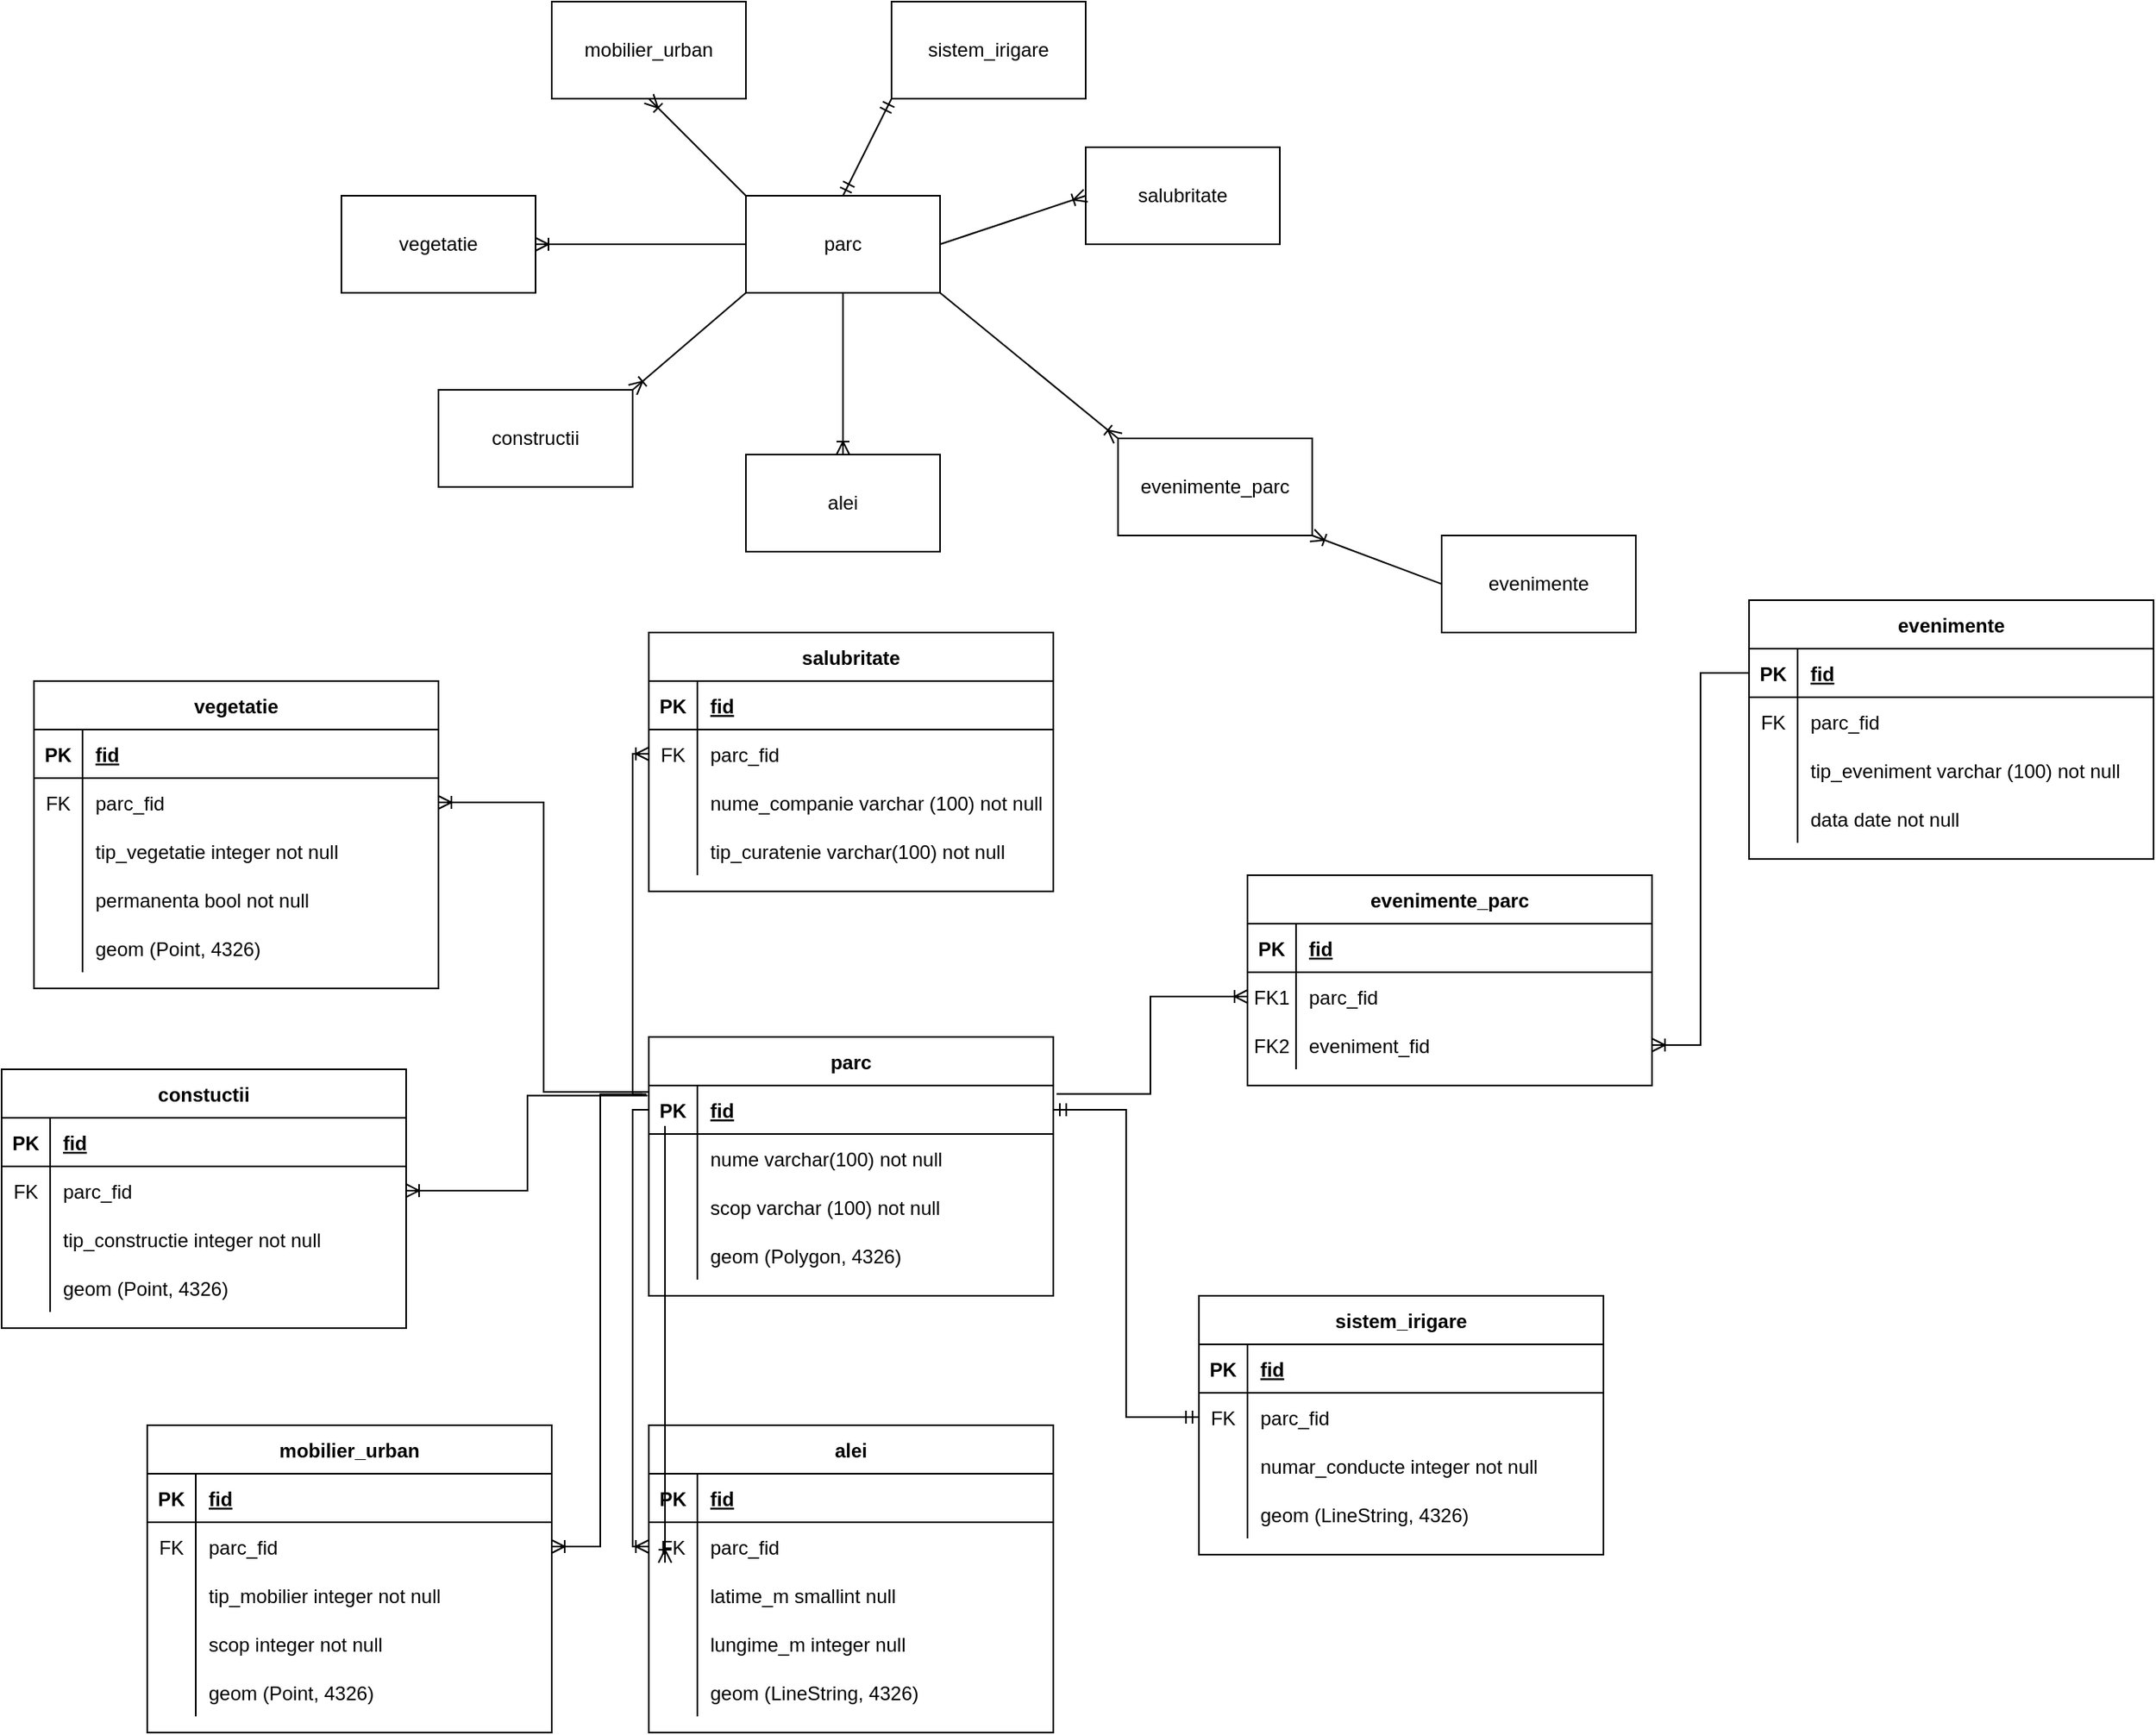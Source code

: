 <mxfile version="24.4.8" type="device">
  <diagram id="R2lEEEUBdFMjLlhIrx00" name="Page-1">
    <mxGraphModel dx="2693" dy="773" grid="1" gridSize="10" guides="1" tooltips="1" connect="1" arrows="1" fold="1" page="1" pageScale="1" pageWidth="850" pageHeight="1100" math="0" shadow="0" extFonts="Permanent Marker^https://fonts.googleapis.com/css?family=Permanent+Marker">
      <root>
        <mxCell id="0" />
        <mxCell id="1" parent="0" />
        <mxCell id="C-vyLk0tnHw3VtMMgP7b-2" value="parc" style="shape=table;startSize=30;container=1;collapsible=1;childLayout=tableLayout;fixedRows=1;rowLines=0;fontStyle=1;align=center;resizeLast=1;" parent="1" vertex="1">
          <mxGeometry x="180" y="820" width="250" height="160" as="geometry" />
        </mxCell>
        <mxCell id="C-vyLk0tnHw3VtMMgP7b-3" value="" style="shape=partialRectangle;collapsible=0;dropTarget=0;pointerEvents=0;fillColor=none;points=[[0,0.5],[1,0.5]];portConstraint=eastwest;top=0;left=0;right=0;bottom=1;" parent="C-vyLk0tnHw3VtMMgP7b-2" vertex="1">
          <mxGeometry y="30" width="250" height="30" as="geometry" />
        </mxCell>
        <mxCell id="C-vyLk0tnHw3VtMMgP7b-4" value="PK" style="shape=partialRectangle;overflow=hidden;connectable=0;fillColor=none;top=0;left=0;bottom=0;right=0;fontStyle=1;" parent="C-vyLk0tnHw3VtMMgP7b-3" vertex="1">
          <mxGeometry width="30" height="30" as="geometry">
            <mxRectangle width="30" height="30" as="alternateBounds" />
          </mxGeometry>
        </mxCell>
        <mxCell id="C-vyLk0tnHw3VtMMgP7b-5" value="fid" style="shape=partialRectangle;overflow=hidden;connectable=0;fillColor=none;top=0;left=0;bottom=0;right=0;align=left;spacingLeft=6;fontStyle=5;" parent="C-vyLk0tnHw3VtMMgP7b-3" vertex="1">
          <mxGeometry x="30" width="220" height="30" as="geometry">
            <mxRectangle width="220" height="30" as="alternateBounds" />
          </mxGeometry>
        </mxCell>
        <mxCell id="C-vyLk0tnHw3VtMMgP7b-6" value="" style="shape=partialRectangle;collapsible=0;dropTarget=0;pointerEvents=0;fillColor=none;points=[[0,0.5],[1,0.5]];portConstraint=eastwest;top=0;left=0;right=0;bottom=0;" parent="C-vyLk0tnHw3VtMMgP7b-2" vertex="1">
          <mxGeometry y="60" width="250" height="30" as="geometry" />
        </mxCell>
        <mxCell id="C-vyLk0tnHw3VtMMgP7b-7" value="" style="shape=partialRectangle;overflow=hidden;connectable=0;fillColor=none;top=0;left=0;bottom=0;right=0;" parent="C-vyLk0tnHw3VtMMgP7b-6" vertex="1">
          <mxGeometry width="30" height="30" as="geometry">
            <mxRectangle width="30" height="30" as="alternateBounds" />
          </mxGeometry>
        </mxCell>
        <mxCell id="C-vyLk0tnHw3VtMMgP7b-8" value="nume varchar(100) not null" style="shape=partialRectangle;overflow=hidden;connectable=0;fillColor=none;top=0;left=0;bottom=0;right=0;align=left;spacingLeft=6;" parent="C-vyLk0tnHw3VtMMgP7b-6" vertex="1">
          <mxGeometry x="30" width="220" height="30" as="geometry">
            <mxRectangle width="220" height="30" as="alternateBounds" />
          </mxGeometry>
        </mxCell>
        <mxCell id="zW8Y1Z6DUsN8WTvr_JJb-1" value="" style="shape=partialRectangle;collapsible=0;dropTarget=0;pointerEvents=0;fillColor=none;points=[[0,0.5],[1,0.5]];portConstraint=eastwest;top=0;left=0;right=0;bottom=0;" vertex="1" parent="C-vyLk0tnHw3VtMMgP7b-2">
          <mxGeometry y="90" width="250" height="30" as="geometry" />
        </mxCell>
        <mxCell id="zW8Y1Z6DUsN8WTvr_JJb-2" value="" style="shape=partialRectangle;overflow=hidden;connectable=0;fillColor=none;top=0;left=0;bottom=0;right=0;" vertex="1" parent="zW8Y1Z6DUsN8WTvr_JJb-1">
          <mxGeometry width="30" height="30" as="geometry">
            <mxRectangle width="30" height="30" as="alternateBounds" />
          </mxGeometry>
        </mxCell>
        <mxCell id="zW8Y1Z6DUsN8WTvr_JJb-3" value="scop varchar (100) not null" style="shape=partialRectangle;overflow=hidden;connectable=0;fillColor=none;top=0;left=0;bottom=0;right=0;align=left;spacingLeft=6;" vertex="1" parent="zW8Y1Z6DUsN8WTvr_JJb-1">
          <mxGeometry x="30" width="220" height="30" as="geometry">
            <mxRectangle width="220" height="30" as="alternateBounds" />
          </mxGeometry>
        </mxCell>
        <mxCell id="C-vyLk0tnHw3VtMMgP7b-9" value="" style="shape=partialRectangle;collapsible=0;dropTarget=0;pointerEvents=0;fillColor=none;points=[[0,0.5],[1,0.5]];portConstraint=eastwest;top=0;left=0;right=0;bottom=0;" parent="C-vyLk0tnHw3VtMMgP7b-2" vertex="1">
          <mxGeometry y="120" width="250" height="30" as="geometry" />
        </mxCell>
        <mxCell id="C-vyLk0tnHw3VtMMgP7b-10" value="" style="shape=partialRectangle;overflow=hidden;connectable=0;fillColor=none;top=0;left=0;bottom=0;right=0;" parent="C-vyLk0tnHw3VtMMgP7b-9" vertex="1">
          <mxGeometry width="30" height="30" as="geometry">
            <mxRectangle width="30" height="30" as="alternateBounds" />
          </mxGeometry>
        </mxCell>
        <mxCell id="C-vyLk0tnHw3VtMMgP7b-11" value="geom (Polygon, 4326)" style="shape=partialRectangle;overflow=hidden;connectable=0;fillColor=none;top=0;left=0;bottom=0;right=0;align=left;spacingLeft=6;" parent="C-vyLk0tnHw3VtMMgP7b-9" vertex="1">
          <mxGeometry x="30" width="220" height="30" as="geometry">
            <mxRectangle width="220" height="30" as="alternateBounds" />
          </mxGeometry>
        </mxCell>
        <mxCell id="VyDUh5xAJcipwUY_rVjv-2" value="parc" style="rounded=0;whiteSpace=wrap;html=1;" parent="1" vertex="1">
          <mxGeometry x="240" y="300" width="120" height="60" as="geometry" />
        </mxCell>
        <mxCell id="VyDUh5xAJcipwUY_rVjv-3" value="constructii" style="rounded=0;whiteSpace=wrap;html=1;" parent="1" vertex="1">
          <mxGeometry x="50" y="420" width="120" height="60" as="geometry" />
        </mxCell>
        <mxCell id="VyDUh5xAJcipwUY_rVjv-4" value="vegetatie" style="rounded=0;whiteSpace=wrap;html=1;" parent="1" vertex="1">
          <mxGeometry x="-10" y="300" width="120" height="60" as="geometry" />
        </mxCell>
        <mxCell id="VyDUh5xAJcipwUY_rVjv-5" value="alei" style="rounded=0;whiteSpace=wrap;html=1;" parent="1" vertex="1">
          <mxGeometry x="240" y="460" width="120" height="60" as="geometry" />
        </mxCell>
        <mxCell id="VyDUh5xAJcipwUY_rVjv-6" value="mobilier_urban" style="rounded=0;whiteSpace=wrap;html=1;" parent="1" vertex="1">
          <mxGeometry x="120" y="180" width="120" height="60" as="geometry" />
        </mxCell>
        <mxCell id="VyDUh5xAJcipwUY_rVjv-7" value="sistem_irigare" style="rounded=0;whiteSpace=wrap;html=1;" parent="1" vertex="1">
          <mxGeometry x="330" y="180" width="120" height="60" as="geometry" />
        </mxCell>
        <mxCell id="VyDUh5xAJcipwUY_rVjv-8" value="evenimente" style="rounded=0;whiteSpace=wrap;html=1;" parent="1" vertex="1">
          <mxGeometry x="670" y="510" width="120" height="60" as="geometry" />
        </mxCell>
        <mxCell id="VyDUh5xAJcipwUY_rVjv-9" value="salubritate" style="rounded=0;whiteSpace=wrap;html=1;" parent="1" vertex="1">
          <mxGeometry x="450" y="270" width="120" height="60" as="geometry" />
        </mxCell>
        <mxCell id="VyDUh5xAJcipwUY_rVjv-12" value="" style="fontSize=12;html=1;endArrow=ERoneToMany;rounded=0;exitX=1;exitY=0.5;exitDx=0;exitDy=0;entryX=0;entryY=0.5;entryDx=0;entryDy=0;" parent="1" source="VyDUh5xAJcipwUY_rVjv-2" target="VyDUh5xAJcipwUY_rVjv-9" edge="1">
          <mxGeometry width="100" height="100" relative="1" as="geometry">
            <mxPoint x="370" y="430" as="sourcePoint" />
            <mxPoint x="320" y="220" as="targetPoint" />
          </mxGeometry>
        </mxCell>
        <mxCell id="VyDUh5xAJcipwUY_rVjv-13" value="" style="fontSize=12;html=1;endArrow=ERoneToMany;rounded=0;exitX=0;exitY=0.5;exitDx=0;exitDy=0;entryX=1;entryY=1;entryDx=0;entryDy=0;" parent="1" source="VyDUh5xAJcipwUY_rVjv-8" target="zW8Y1Z6DUsN8WTvr_JJb-136" edge="1">
          <mxGeometry width="100" height="100" relative="1" as="geometry">
            <mxPoint x="600" y="560" as="sourcePoint" />
            <mxPoint x="600" y="500" as="targetPoint" />
          </mxGeometry>
        </mxCell>
        <mxCell id="VyDUh5xAJcipwUY_rVjv-14" value="" style="fontSize=12;html=1;endArrow=ERoneToMany;rounded=0;exitX=0;exitY=0;exitDx=0;exitDy=0;entryX=0.5;entryY=1;entryDx=0;entryDy=0;" parent="1" source="VyDUh5xAJcipwUY_rVjv-2" target="VyDUh5xAJcipwUY_rVjv-6" edge="1">
          <mxGeometry width="100" height="100" relative="1" as="geometry">
            <mxPoint x="370" y="340" as="sourcePoint" />
            <mxPoint x="450" y="440" as="targetPoint" />
          </mxGeometry>
        </mxCell>
        <mxCell id="VyDUh5xAJcipwUY_rVjv-15" value="" style="fontSize=12;html=1;endArrow=ERoneToMany;rounded=0;exitX=0;exitY=0.5;exitDx=0;exitDy=0;entryX=1;entryY=0.5;entryDx=0;entryDy=0;" parent="1" source="VyDUh5xAJcipwUY_rVjv-2" target="VyDUh5xAJcipwUY_rVjv-4" edge="1">
          <mxGeometry width="100" height="100" relative="1" as="geometry">
            <mxPoint x="310" y="310" as="sourcePoint" />
            <mxPoint x="180" y="240" as="targetPoint" />
          </mxGeometry>
        </mxCell>
        <mxCell id="VyDUh5xAJcipwUY_rVjv-16" value="" style="fontSize=12;html=1;endArrow=ERoneToMany;rounded=0;exitX=0;exitY=1;exitDx=0;exitDy=0;entryX=1;entryY=0;entryDx=0;entryDy=0;" parent="1" source="VyDUh5xAJcipwUY_rVjv-2" target="VyDUh5xAJcipwUY_rVjv-3" edge="1">
          <mxGeometry width="100" height="100" relative="1" as="geometry">
            <mxPoint x="320" y="320" as="sourcePoint" />
            <mxPoint x="190" y="250" as="targetPoint" />
          </mxGeometry>
        </mxCell>
        <mxCell id="VyDUh5xAJcipwUY_rVjv-19" value="" style="fontSize=12;html=1;endArrow=ERmandOne;startArrow=ERmandOne;rounded=0;exitX=0.5;exitY=0;exitDx=0;exitDy=0;entryX=0;entryY=1;entryDx=0;entryDy=0;" parent="1" source="VyDUh5xAJcipwUY_rVjv-2" target="VyDUh5xAJcipwUY_rVjv-7" edge="1">
          <mxGeometry width="100" height="100" relative="1" as="geometry">
            <mxPoint x="310" y="470" as="sourcePoint" />
            <mxPoint x="310" y="370" as="targetPoint" />
          </mxGeometry>
        </mxCell>
        <mxCell id="zW8Y1Z6DUsN8WTvr_JJb-4" value="alei" style="shape=table;startSize=30;container=1;collapsible=1;childLayout=tableLayout;fixedRows=1;rowLines=0;fontStyle=1;align=center;resizeLast=1;" vertex="1" parent="1">
          <mxGeometry x="180" y="1060" width="250" height="190" as="geometry" />
        </mxCell>
        <mxCell id="zW8Y1Z6DUsN8WTvr_JJb-5" value="" style="shape=partialRectangle;collapsible=0;dropTarget=0;pointerEvents=0;fillColor=none;points=[[0,0.5],[1,0.5]];portConstraint=eastwest;top=0;left=0;right=0;bottom=1;" vertex="1" parent="zW8Y1Z6DUsN8WTvr_JJb-4">
          <mxGeometry y="30" width="250" height="30" as="geometry" />
        </mxCell>
        <mxCell id="zW8Y1Z6DUsN8WTvr_JJb-6" value="PK" style="shape=partialRectangle;overflow=hidden;connectable=0;fillColor=none;top=0;left=0;bottom=0;right=0;fontStyle=1;" vertex="1" parent="zW8Y1Z6DUsN8WTvr_JJb-5">
          <mxGeometry width="30" height="30" as="geometry">
            <mxRectangle width="30" height="30" as="alternateBounds" />
          </mxGeometry>
        </mxCell>
        <mxCell id="zW8Y1Z6DUsN8WTvr_JJb-7" value="fid" style="shape=partialRectangle;overflow=hidden;connectable=0;fillColor=none;top=0;left=0;bottom=0;right=0;align=left;spacingLeft=6;fontStyle=5;" vertex="1" parent="zW8Y1Z6DUsN8WTvr_JJb-5">
          <mxGeometry x="30" width="220" height="30" as="geometry">
            <mxRectangle width="220" height="30" as="alternateBounds" />
          </mxGeometry>
        </mxCell>
        <mxCell id="zW8Y1Z6DUsN8WTvr_JJb-8" value="" style="shape=partialRectangle;collapsible=0;dropTarget=0;pointerEvents=0;fillColor=none;points=[[0,0.5],[1,0.5]];portConstraint=eastwest;top=0;left=0;right=0;bottom=0;" vertex="1" parent="zW8Y1Z6DUsN8WTvr_JJb-4">
          <mxGeometry y="60" width="250" height="30" as="geometry" />
        </mxCell>
        <mxCell id="zW8Y1Z6DUsN8WTvr_JJb-9" value="FK" style="shape=partialRectangle;overflow=hidden;connectable=0;fillColor=none;top=0;left=0;bottom=0;right=0;" vertex="1" parent="zW8Y1Z6DUsN8WTvr_JJb-8">
          <mxGeometry width="30" height="30" as="geometry">
            <mxRectangle width="30" height="30" as="alternateBounds" />
          </mxGeometry>
        </mxCell>
        <mxCell id="zW8Y1Z6DUsN8WTvr_JJb-10" value="parc_fid" style="shape=partialRectangle;overflow=hidden;connectable=0;fillColor=none;top=0;left=0;bottom=0;right=0;align=left;spacingLeft=6;" vertex="1" parent="zW8Y1Z6DUsN8WTvr_JJb-8">
          <mxGeometry x="30" width="220" height="30" as="geometry">
            <mxRectangle width="220" height="30" as="alternateBounds" />
          </mxGeometry>
        </mxCell>
        <mxCell id="zW8Y1Z6DUsN8WTvr_JJb-11" value="" style="shape=partialRectangle;collapsible=0;dropTarget=0;pointerEvents=0;fillColor=none;points=[[0,0.5],[1,0.5]];portConstraint=eastwest;top=0;left=0;right=0;bottom=0;" vertex="1" parent="zW8Y1Z6DUsN8WTvr_JJb-4">
          <mxGeometry y="90" width="250" height="30" as="geometry" />
        </mxCell>
        <mxCell id="zW8Y1Z6DUsN8WTvr_JJb-12" value="" style="shape=partialRectangle;overflow=hidden;connectable=0;fillColor=none;top=0;left=0;bottom=0;right=0;" vertex="1" parent="zW8Y1Z6DUsN8WTvr_JJb-11">
          <mxGeometry width="30" height="30" as="geometry">
            <mxRectangle width="30" height="30" as="alternateBounds" />
          </mxGeometry>
        </mxCell>
        <mxCell id="zW8Y1Z6DUsN8WTvr_JJb-13" value="latime_m smallint null" style="shape=partialRectangle;overflow=hidden;connectable=0;fillColor=none;top=0;left=0;bottom=0;right=0;align=left;spacingLeft=6;" vertex="1" parent="zW8Y1Z6DUsN8WTvr_JJb-11">
          <mxGeometry x="30" width="220" height="30" as="geometry">
            <mxRectangle width="220" height="30" as="alternateBounds" />
          </mxGeometry>
        </mxCell>
        <mxCell id="zW8Y1Z6DUsN8WTvr_JJb-17" value="" style="shape=partialRectangle;collapsible=0;dropTarget=0;pointerEvents=0;fillColor=none;points=[[0,0.5],[1,0.5]];portConstraint=eastwest;top=0;left=0;right=0;bottom=0;" vertex="1" parent="zW8Y1Z6DUsN8WTvr_JJb-4">
          <mxGeometry y="120" width="250" height="30" as="geometry" />
        </mxCell>
        <mxCell id="zW8Y1Z6DUsN8WTvr_JJb-18" value="" style="shape=partialRectangle;overflow=hidden;connectable=0;fillColor=none;top=0;left=0;bottom=0;right=0;" vertex="1" parent="zW8Y1Z6DUsN8WTvr_JJb-17">
          <mxGeometry width="30" height="30" as="geometry">
            <mxRectangle width="30" height="30" as="alternateBounds" />
          </mxGeometry>
        </mxCell>
        <mxCell id="zW8Y1Z6DUsN8WTvr_JJb-19" value="lungime_m integer null" style="shape=partialRectangle;overflow=hidden;connectable=0;fillColor=none;top=0;left=0;bottom=0;right=0;align=left;spacingLeft=6;" vertex="1" parent="zW8Y1Z6DUsN8WTvr_JJb-17">
          <mxGeometry x="30" width="220" height="30" as="geometry">
            <mxRectangle width="220" height="30" as="alternateBounds" />
          </mxGeometry>
        </mxCell>
        <mxCell id="zW8Y1Z6DUsN8WTvr_JJb-14" value="" style="shape=partialRectangle;collapsible=0;dropTarget=0;pointerEvents=0;fillColor=none;points=[[0,0.5],[1,0.5]];portConstraint=eastwest;top=0;left=0;right=0;bottom=0;" vertex="1" parent="zW8Y1Z6DUsN8WTvr_JJb-4">
          <mxGeometry y="150" width="250" height="30" as="geometry" />
        </mxCell>
        <mxCell id="zW8Y1Z6DUsN8WTvr_JJb-15" value="" style="shape=partialRectangle;overflow=hidden;connectable=0;fillColor=none;top=0;left=0;bottom=0;right=0;" vertex="1" parent="zW8Y1Z6DUsN8WTvr_JJb-14">
          <mxGeometry width="30" height="30" as="geometry">
            <mxRectangle width="30" height="30" as="alternateBounds" />
          </mxGeometry>
        </mxCell>
        <mxCell id="zW8Y1Z6DUsN8WTvr_JJb-16" value="geom (LineString, 4326)" style="shape=partialRectangle;overflow=hidden;connectable=0;fillColor=none;top=0;left=0;bottom=0;right=0;align=left;spacingLeft=6;" vertex="1" parent="zW8Y1Z6DUsN8WTvr_JJb-14">
          <mxGeometry x="30" width="220" height="30" as="geometry">
            <mxRectangle width="220" height="30" as="alternateBounds" />
          </mxGeometry>
        </mxCell>
        <mxCell id="zW8Y1Z6DUsN8WTvr_JJb-21" value="sistem_irigare" style="shape=table;startSize=30;container=1;collapsible=1;childLayout=tableLayout;fixedRows=1;rowLines=0;fontStyle=1;align=center;resizeLast=1;" vertex="1" parent="1">
          <mxGeometry x="520" y="980" width="250" height="160" as="geometry" />
        </mxCell>
        <mxCell id="zW8Y1Z6DUsN8WTvr_JJb-22" value="" style="shape=partialRectangle;collapsible=0;dropTarget=0;pointerEvents=0;fillColor=none;points=[[0,0.5],[1,0.5]];portConstraint=eastwest;top=0;left=0;right=0;bottom=1;" vertex="1" parent="zW8Y1Z6DUsN8WTvr_JJb-21">
          <mxGeometry y="30" width="250" height="30" as="geometry" />
        </mxCell>
        <mxCell id="zW8Y1Z6DUsN8WTvr_JJb-23" value="PK" style="shape=partialRectangle;overflow=hidden;connectable=0;fillColor=none;top=0;left=0;bottom=0;right=0;fontStyle=1;" vertex="1" parent="zW8Y1Z6DUsN8WTvr_JJb-22">
          <mxGeometry width="30" height="30" as="geometry">
            <mxRectangle width="30" height="30" as="alternateBounds" />
          </mxGeometry>
        </mxCell>
        <mxCell id="zW8Y1Z6DUsN8WTvr_JJb-24" value="fid" style="shape=partialRectangle;overflow=hidden;connectable=0;fillColor=none;top=0;left=0;bottom=0;right=0;align=left;spacingLeft=6;fontStyle=5;" vertex="1" parent="zW8Y1Z6DUsN8WTvr_JJb-22">
          <mxGeometry x="30" width="220" height="30" as="geometry">
            <mxRectangle width="220" height="30" as="alternateBounds" />
          </mxGeometry>
        </mxCell>
        <mxCell id="zW8Y1Z6DUsN8WTvr_JJb-25" value="" style="shape=partialRectangle;collapsible=0;dropTarget=0;pointerEvents=0;fillColor=none;points=[[0,0.5],[1,0.5]];portConstraint=eastwest;top=0;left=0;right=0;bottom=0;" vertex="1" parent="zW8Y1Z6DUsN8WTvr_JJb-21">
          <mxGeometry y="60" width="250" height="30" as="geometry" />
        </mxCell>
        <mxCell id="zW8Y1Z6DUsN8WTvr_JJb-26" value="FK" style="shape=partialRectangle;overflow=hidden;connectable=0;fillColor=none;top=0;left=0;bottom=0;right=0;" vertex="1" parent="zW8Y1Z6DUsN8WTvr_JJb-25">
          <mxGeometry width="30" height="30" as="geometry">
            <mxRectangle width="30" height="30" as="alternateBounds" />
          </mxGeometry>
        </mxCell>
        <mxCell id="zW8Y1Z6DUsN8WTvr_JJb-27" value="parc_fid" style="shape=partialRectangle;overflow=hidden;connectable=0;fillColor=none;top=0;left=0;bottom=0;right=0;align=left;spacingLeft=6;" vertex="1" parent="zW8Y1Z6DUsN8WTvr_JJb-25">
          <mxGeometry x="30" width="220" height="30" as="geometry">
            <mxRectangle width="220" height="30" as="alternateBounds" />
          </mxGeometry>
        </mxCell>
        <mxCell id="zW8Y1Z6DUsN8WTvr_JJb-31" value="" style="shape=partialRectangle;collapsible=0;dropTarget=0;pointerEvents=0;fillColor=none;points=[[0,0.5],[1,0.5]];portConstraint=eastwest;top=0;left=0;right=0;bottom=0;" vertex="1" parent="zW8Y1Z6DUsN8WTvr_JJb-21">
          <mxGeometry y="90" width="250" height="30" as="geometry" />
        </mxCell>
        <mxCell id="zW8Y1Z6DUsN8WTvr_JJb-32" value="" style="shape=partialRectangle;overflow=hidden;connectable=0;fillColor=none;top=0;left=0;bottom=0;right=0;" vertex="1" parent="zW8Y1Z6DUsN8WTvr_JJb-31">
          <mxGeometry width="30" height="30" as="geometry">
            <mxRectangle width="30" height="30" as="alternateBounds" />
          </mxGeometry>
        </mxCell>
        <mxCell id="zW8Y1Z6DUsN8WTvr_JJb-33" value="numar_conducte integer not null" style="shape=partialRectangle;overflow=hidden;connectable=0;fillColor=none;top=0;left=0;bottom=0;right=0;align=left;spacingLeft=6;" vertex="1" parent="zW8Y1Z6DUsN8WTvr_JJb-31">
          <mxGeometry x="30" width="220" height="30" as="geometry">
            <mxRectangle width="220" height="30" as="alternateBounds" />
          </mxGeometry>
        </mxCell>
        <mxCell id="zW8Y1Z6DUsN8WTvr_JJb-34" value="" style="shape=partialRectangle;collapsible=0;dropTarget=0;pointerEvents=0;fillColor=none;points=[[0,0.5],[1,0.5]];portConstraint=eastwest;top=0;left=0;right=0;bottom=0;" vertex="1" parent="zW8Y1Z6DUsN8WTvr_JJb-21">
          <mxGeometry y="120" width="250" height="30" as="geometry" />
        </mxCell>
        <mxCell id="zW8Y1Z6DUsN8WTvr_JJb-35" value="" style="shape=partialRectangle;overflow=hidden;connectable=0;fillColor=none;top=0;left=0;bottom=0;right=0;" vertex="1" parent="zW8Y1Z6DUsN8WTvr_JJb-34">
          <mxGeometry width="30" height="30" as="geometry">
            <mxRectangle width="30" height="30" as="alternateBounds" />
          </mxGeometry>
        </mxCell>
        <mxCell id="zW8Y1Z6DUsN8WTvr_JJb-36" value="geom (LineString, 4326)" style="shape=partialRectangle;overflow=hidden;connectable=0;fillColor=none;top=0;left=0;bottom=0;right=0;align=left;spacingLeft=6;" vertex="1" parent="zW8Y1Z6DUsN8WTvr_JJb-34">
          <mxGeometry x="30" width="220" height="30" as="geometry">
            <mxRectangle width="220" height="30" as="alternateBounds" />
          </mxGeometry>
        </mxCell>
        <mxCell id="zW8Y1Z6DUsN8WTvr_JJb-37" value="" style="fontSize=12;html=1;endArrow=ERmandOne;startArrow=ERmandOne;rounded=0;exitX=0;exitY=0.5;exitDx=0;exitDy=0;entryX=1;entryY=0.5;entryDx=0;entryDy=0;edgeStyle=orthogonalEdgeStyle;" edge="1" parent="1" source="zW8Y1Z6DUsN8WTvr_JJb-25" target="C-vyLk0tnHw3VtMMgP7b-3">
          <mxGeometry width="100" height="100" relative="1" as="geometry">
            <mxPoint x="315" y="1070" as="sourcePoint" />
            <mxPoint x="315" y="990" as="targetPoint" />
          </mxGeometry>
        </mxCell>
        <mxCell id="zW8Y1Z6DUsN8WTvr_JJb-38" value="evenimente" style="shape=table;startSize=30;container=1;collapsible=1;childLayout=tableLayout;fixedRows=1;rowLines=0;fontStyle=1;align=center;resizeLast=1;" vertex="1" parent="1">
          <mxGeometry x="860" y="550" width="250" height="160" as="geometry" />
        </mxCell>
        <mxCell id="zW8Y1Z6DUsN8WTvr_JJb-39" value="" style="shape=partialRectangle;collapsible=0;dropTarget=0;pointerEvents=0;fillColor=none;points=[[0,0.5],[1,0.5]];portConstraint=eastwest;top=0;left=0;right=0;bottom=1;" vertex="1" parent="zW8Y1Z6DUsN8WTvr_JJb-38">
          <mxGeometry y="30" width="250" height="30" as="geometry" />
        </mxCell>
        <mxCell id="zW8Y1Z6DUsN8WTvr_JJb-40" value="PK" style="shape=partialRectangle;overflow=hidden;connectable=0;fillColor=none;top=0;left=0;bottom=0;right=0;fontStyle=1;" vertex="1" parent="zW8Y1Z6DUsN8WTvr_JJb-39">
          <mxGeometry width="30" height="30" as="geometry">
            <mxRectangle width="30" height="30" as="alternateBounds" />
          </mxGeometry>
        </mxCell>
        <mxCell id="zW8Y1Z6DUsN8WTvr_JJb-41" value="fid" style="shape=partialRectangle;overflow=hidden;connectable=0;fillColor=none;top=0;left=0;bottom=0;right=0;align=left;spacingLeft=6;fontStyle=5;" vertex="1" parent="zW8Y1Z6DUsN8WTvr_JJb-39">
          <mxGeometry x="30" width="220" height="30" as="geometry">
            <mxRectangle width="220" height="30" as="alternateBounds" />
          </mxGeometry>
        </mxCell>
        <mxCell id="zW8Y1Z6DUsN8WTvr_JJb-42" value="" style="shape=partialRectangle;collapsible=0;dropTarget=0;pointerEvents=0;fillColor=none;points=[[0,0.5],[1,0.5]];portConstraint=eastwest;top=0;left=0;right=0;bottom=0;" vertex="1" parent="zW8Y1Z6DUsN8WTvr_JJb-38">
          <mxGeometry y="60" width="250" height="30" as="geometry" />
        </mxCell>
        <mxCell id="zW8Y1Z6DUsN8WTvr_JJb-43" value="FK" style="shape=partialRectangle;overflow=hidden;connectable=0;fillColor=none;top=0;left=0;bottom=0;right=0;" vertex="1" parent="zW8Y1Z6DUsN8WTvr_JJb-42">
          <mxGeometry width="30" height="30" as="geometry">
            <mxRectangle width="30" height="30" as="alternateBounds" />
          </mxGeometry>
        </mxCell>
        <mxCell id="zW8Y1Z6DUsN8WTvr_JJb-44" value="parc_fid" style="shape=partialRectangle;overflow=hidden;connectable=0;fillColor=none;top=0;left=0;bottom=0;right=0;align=left;spacingLeft=6;" vertex="1" parent="zW8Y1Z6DUsN8WTvr_JJb-42">
          <mxGeometry x="30" width="220" height="30" as="geometry">
            <mxRectangle width="220" height="30" as="alternateBounds" />
          </mxGeometry>
        </mxCell>
        <mxCell id="zW8Y1Z6DUsN8WTvr_JJb-45" value="" style="shape=partialRectangle;collapsible=0;dropTarget=0;pointerEvents=0;fillColor=none;points=[[0,0.5],[1,0.5]];portConstraint=eastwest;top=0;left=0;right=0;bottom=0;" vertex="1" parent="zW8Y1Z6DUsN8WTvr_JJb-38">
          <mxGeometry y="90" width="250" height="30" as="geometry" />
        </mxCell>
        <mxCell id="zW8Y1Z6DUsN8WTvr_JJb-46" value="" style="shape=partialRectangle;overflow=hidden;connectable=0;fillColor=none;top=0;left=0;bottom=0;right=0;" vertex="1" parent="zW8Y1Z6DUsN8WTvr_JJb-45">
          <mxGeometry width="30" height="30" as="geometry">
            <mxRectangle width="30" height="30" as="alternateBounds" />
          </mxGeometry>
        </mxCell>
        <mxCell id="zW8Y1Z6DUsN8WTvr_JJb-47" value="tip_eveniment varchar (100) not null " style="shape=partialRectangle;overflow=hidden;connectable=0;fillColor=none;top=0;left=0;bottom=0;right=0;align=left;spacingLeft=6;" vertex="1" parent="zW8Y1Z6DUsN8WTvr_JJb-45">
          <mxGeometry x="30" width="220" height="30" as="geometry">
            <mxRectangle width="220" height="30" as="alternateBounds" />
          </mxGeometry>
        </mxCell>
        <mxCell id="zW8Y1Z6DUsN8WTvr_JJb-48" value="" style="shape=partialRectangle;collapsible=0;dropTarget=0;pointerEvents=0;fillColor=none;points=[[0,0.5],[1,0.5]];portConstraint=eastwest;top=0;left=0;right=0;bottom=0;" vertex="1" parent="zW8Y1Z6DUsN8WTvr_JJb-38">
          <mxGeometry y="120" width="250" height="30" as="geometry" />
        </mxCell>
        <mxCell id="zW8Y1Z6DUsN8WTvr_JJb-49" value="" style="shape=partialRectangle;overflow=hidden;connectable=0;fillColor=none;top=0;left=0;bottom=0;right=0;" vertex="1" parent="zW8Y1Z6DUsN8WTvr_JJb-48">
          <mxGeometry width="30" height="30" as="geometry">
            <mxRectangle width="30" height="30" as="alternateBounds" />
          </mxGeometry>
        </mxCell>
        <mxCell id="zW8Y1Z6DUsN8WTvr_JJb-50" value="data date not null" style="shape=partialRectangle;overflow=hidden;connectable=0;fillColor=none;top=0;left=0;bottom=0;right=0;align=left;spacingLeft=6;" vertex="1" parent="zW8Y1Z6DUsN8WTvr_JJb-48">
          <mxGeometry x="30" width="220" height="30" as="geometry">
            <mxRectangle width="220" height="30" as="alternateBounds" />
          </mxGeometry>
        </mxCell>
        <mxCell id="zW8Y1Z6DUsN8WTvr_JJb-51" value="" style="fontSize=12;html=1;endArrow=ERoneToMany;rounded=0;edgeStyle=orthogonalEdgeStyle;exitX=0;exitY=0.5;exitDx=0;exitDy=0;entryX=1;entryY=0.5;entryDx=0;entryDy=0;" edge="1" parent="1" source="zW8Y1Z6DUsN8WTvr_JJb-39" target="zW8Y1Z6DUsN8WTvr_JJb-125">
          <mxGeometry width="100" height="100" relative="1" as="geometry">
            <mxPoint x="810" y="825" as="sourcePoint" />
            <mxPoint x="780" y="595" as="targetPoint" />
          </mxGeometry>
        </mxCell>
        <mxCell id="zW8Y1Z6DUsN8WTvr_JJb-52" value="salubritate" style="shape=table;startSize=30;container=1;collapsible=1;childLayout=tableLayout;fixedRows=1;rowLines=0;fontStyle=1;align=center;resizeLast=1;" vertex="1" parent="1">
          <mxGeometry x="180" y="570" width="250" height="160" as="geometry" />
        </mxCell>
        <mxCell id="zW8Y1Z6DUsN8WTvr_JJb-53" value="" style="shape=partialRectangle;collapsible=0;dropTarget=0;pointerEvents=0;fillColor=none;points=[[0,0.5],[1,0.5]];portConstraint=eastwest;top=0;left=0;right=0;bottom=1;" vertex="1" parent="zW8Y1Z6DUsN8WTvr_JJb-52">
          <mxGeometry y="30" width="250" height="30" as="geometry" />
        </mxCell>
        <mxCell id="zW8Y1Z6DUsN8WTvr_JJb-54" value="PK" style="shape=partialRectangle;overflow=hidden;connectable=0;fillColor=none;top=0;left=0;bottom=0;right=0;fontStyle=1;" vertex="1" parent="zW8Y1Z6DUsN8WTvr_JJb-53">
          <mxGeometry width="30" height="30" as="geometry">
            <mxRectangle width="30" height="30" as="alternateBounds" />
          </mxGeometry>
        </mxCell>
        <mxCell id="zW8Y1Z6DUsN8WTvr_JJb-55" value="fid" style="shape=partialRectangle;overflow=hidden;connectable=0;fillColor=none;top=0;left=0;bottom=0;right=0;align=left;spacingLeft=6;fontStyle=5;" vertex="1" parent="zW8Y1Z6DUsN8WTvr_JJb-53">
          <mxGeometry x="30" width="220" height="30" as="geometry">
            <mxRectangle width="220" height="30" as="alternateBounds" />
          </mxGeometry>
        </mxCell>
        <mxCell id="zW8Y1Z6DUsN8WTvr_JJb-56" value="" style="shape=partialRectangle;collapsible=0;dropTarget=0;pointerEvents=0;fillColor=none;points=[[0,0.5],[1,0.5]];portConstraint=eastwest;top=0;left=0;right=0;bottom=0;" vertex="1" parent="zW8Y1Z6DUsN8WTvr_JJb-52">
          <mxGeometry y="60" width="250" height="30" as="geometry" />
        </mxCell>
        <mxCell id="zW8Y1Z6DUsN8WTvr_JJb-57" value="FK" style="shape=partialRectangle;overflow=hidden;connectable=0;fillColor=none;top=0;left=0;bottom=0;right=0;" vertex="1" parent="zW8Y1Z6DUsN8WTvr_JJb-56">
          <mxGeometry width="30" height="30" as="geometry">
            <mxRectangle width="30" height="30" as="alternateBounds" />
          </mxGeometry>
        </mxCell>
        <mxCell id="zW8Y1Z6DUsN8WTvr_JJb-58" value="parc_fid" style="shape=partialRectangle;overflow=hidden;connectable=0;fillColor=none;top=0;left=0;bottom=0;right=0;align=left;spacingLeft=6;" vertex="1" parent="zW8Y1Z6DUsN8WTvr_JJb-56">
          <mxGeometry x="30" width="220" height="30" as="geometry">
            <mxRectangle width="220" height="30" as="alternateBounds" />
          </mxGeometry>
        </mxCell>
        <mxCell id="zW8Y1Z6DUsN8WTvr_JJb-59" value="" style="shape=partialRectangle;collapsible=0;dropTarget=0;pointerEvents=0;fillColor=none;points=[[0,0.5],[1,0.5]];portConstraint=eastwest;top=0;left=0;right=0;bottom=0;" vertex="1" parent="zW8Y1Z6DUsN8WTvr_JJb-52">
          <mxGeometry y="90" width="250" height="30" as="geometry" />
        </mxCell>
        <mxCell id="zW8Y1Z6DUsN8WTvr_JJb-60" value="" style="shape=partialRectangle;overflow=hidden;connectable=0;fillColor=none;top=0;left=0;bottom=0;right=0;" vertex="1" parent="zW8Y1Z6DUsN8WTvr_JJb-59">
          <mxGeometry width="30" height="30" as="geometry">
            <mxRectangle width="30" height="30" as="alternateBounds" />
          </mxGeometry>
        </mxCell>
        <mxCell id="zW8Y1Z6DUsN8WTvr_JJb-61" value="nume_companie varchar (100) not null" style="shape=partialRectangle;overflow=hidden;connectable=0;fillColor=none;top=0;left=0;bottom=0;right=0;align=left;spacingLeft=6;" vertex="1" parent="zW8Y1Z6DUsN8WTvr_JJb-59">
          <mxGeometry x="30" width="220" height="30" as="geometry">
            <mxRectangle width="220" height="30" as="alternateBounds" />
          </mxGeometry>
        </mxCell>
        <mxCell id="zW8Y1Z6DUsN8WTvr_JJb-62" value="" style="shape=partialRectangle;collapsible=0;dropTarget=0;pointerEvents=0;fillColor=none;points=[[0,0.5],[1,0.5]];portConstraint=eastwest;top=0;left=0;right=0;bottom=0;" vertex="1" parent="zW8Y1Z6DUsN8WTvr_JJb-52">
          <mxGeometry y="120" width="250" height="30" as="geometry" />
        </mxCell>
        <mxCell id="zW8Y1Z6DUsN8WTvr_JJb-63" value="" style="shape=partialRectangle;overflow=hidden;connectable=0;fillColor=none;top=0;left=0;bottom=0;right=0;" vertex="1" parent="zW8Y1Z6DUsN8WTvr_JJb-62">
          <mxGeometry width="30" height="30" as="geometry">
            <mxRectangle width="30" height="30" as="alternateBounds" />
          </mxGeometry>
        </mxCell>
        <mxCell id="zW8Y1Z6DUsN8WTvr_JJb-64" value="tip_curatenie varchar(100) not null" style="shape=partialRectangle;overflow=hidden;connectable=0;fillColor=none;top=0;left=0;bottom=0;right=0;align=left;spacingLeft=6;" vertex="1" parent="zW8Y1Z6DUsN8WTvr_JJb-62">
          <mxGeometry x="30" width="220" height="30" as="geometry">
            <mxRectangle width="220" height="30" as="alternateBounds" />
          </mxGeometry>
        </mxCell>
        <mxCell id="zW8Y1Z6DUsN8WTvr_JJb-65" value="" style="fontSize=12;html=1;endArrow=ERoneToMany;rounded=0;entryX=0;entryY=0.5;entryDx=0;entryDy=0;edgeStyle=orthogonalEdgeStyle;exitX=-0.006;exitY=0.18;exitDx=0;exitDy=0;exitPerimeter=0;" edge="1" parent="1" source="C-vyLk0tnHw3VtMMgP7b-3" target="zW8Y1Z6DUsN8WTvr_JJb-56">
          <mxGeometry width="100" height="100" relative="1" as="geometry">
            <mxPoint x="160" y="854" as="sourcePoint" />
            <mxPoint x="530" y="755" as="targetPoint" />
          </mxGeometry>
        </mxCell>
        <mxCell id="zW8Y1Z6DUsN8WTvr_JJb-66" value="mobilier_urban" style="shape=table;startSize=30;container=1;collapsible=1;childLayout=tableLayout;fixedRows=1;rowLines=0;fontStyle=1;align=center;resizeLast=1;" vertex="1" parent="1">
          <mxGeometry x="-130" y="1060" width="250" height="190" as="geometry" />
        </mxCell>
        <mxCell id="zW8Y1Z6DUsN8WTvr_JJb-67" value="" style="shape=partialRectangle;collapsible=0;dropTarget=0;pointerEvents=0;fillColor=none;points=[[0,0.5],[1,0.5]];portConstraint=eastwest;top=0;left=0;right=0;bottom=1;" vertex="1" parent="zW8Y1Z6DUsN8WTvr_JJb-66">
          <mxGeometry y="30" width="250" height="30" as="geometry" />
        </mxCell>
        <mxCell id="zW8Y1Z6DUsN8WTvr_JJb-68" value="PK" style="shape=partialRectangle;overflow=hidden;connectable=0;fillColor=none;top=0;left=0;bottom=0;right=0;fontStyle=1;" vertex="1" parent="zW8Y1Z6DUsN8WTvr_JJb-67">
          <mxGeometry width="30" height="30" as="geometry">
            <mxRectangle width="30" height="30" as="alternateBounds" />
          </mxGeometry>
        </mxCell>
        <mxCell id="zW8Y1Z6DUsN8WTvr_JJb-69" value="fid" style="shape=partialRectangle;overflow=hidden;connectable=0;fillColor=none;top=0;left=0;bottom=0;right=0;align=left;spacingLeft=6;fontStyle=5;" vertex="1" parent="zW8Y1Z6DUsN8WTvr_JJb-67">
          <mxGeometry x="30" width="220" height="30" as="geometry">
            <mxRectangle width="220" height="30" as="alternateBounds" />
          </mxGeometry>
        </mxCell>
        <mxCell id="zW8Y1Z6DUsN8WTvr_JJb-70" value="" style="shape=partialRectangle;collapsible=0;dropTarget=0;pointerEvents=0;fillColor=none;points=[[0,0.5],[1,0.5]];portConstraint=eastwest;top=0;left=0;right=0;bottom=0;" vertex="1" parent="zW8Y1Z6DUsN8WTvr_JJb-66">
          <mxGeometry y="60" width="250" height="30" as="geometry" />
        </mxCell>
        <mxCell id="zW8Y1Z6DUsN8WTvr_JJb-71" value="FK" style="shape=partialRectangle;overflow=hidden;connectable=0;fillColor=none;top=0;left=0;bottom=0;right=0;" vertex="1" parent="zW8Y1Z6DUsN8WTvr_JJb-70">
          <mxGeometry width="30" height="30" as="geometry">
            <mxRectangle width="30" height="30" as="alternateBounds" />
          </mxGeometry>
        </mxCell>
        <mxCell id="zW8Y1Z6DUsN8WTvr_JJb-72" value="parc_fid" style="shape=partialRectangle;overflow=hidden;connectable=0;fillColor=none;top=0;left=0;bottom=0;right=0;align=left;spacingLeft=6;" vertex="1" parent="zW8Y1Z6DUsN8WTvr_JJb-70">
          <mxGeometry x="30" width="220" height="30" as="geometry">
            <mxRectangle width="220" height="30" as="alternateBounds" />
          </mxGeometry>
        </mxCell>
        <mxCell id="zW8Y1Z6DUsN8WTvr_JJb-73" value="" style="shape=partialRectangle;collapsible=0;dropTarget=0;pointerEvents=0;fillColor=none;points=[[0,0.5],[1,0.5]];portConstraint=eastwest;top=0;left=0;right=0;bottom=0;" vertex="1" parent="zW8Y1Z6DUsN8WTvr_JJb-66">
          <mxGeometry y="90" width="250" height="30" as="geometry" />
        </mxCell>
        <mxCell id="zW8Y1Z6DUsN8WTvr_JJb-74" value="" style="shape=partialRectangle;overflow=hidden;connectable=0;fillColor=none;top=0;left=0;bottom=0;right=0;" vertex="1" parent="zW8Y1Z6DUsN8WTvr_JJb-73">
          <mxGeometry width="30" height="30" as="geometry">
            <mxRectangle width="30" height="30" as="alternateBounds" />
          </mxGeometry>
        </mxCell>
        <mxCell id="zW8Y1Z6DUsN8WTvr_JJb-75" value="tip_mobilier integer not null" style="shape=partialRectangle;overflow=hidden;connectable=0;fillColor=none;top=0;left=0;bottom=0;right=0;align=left;spacingLeft=6;" vertex="1" parent="zW8Y1Z6DUsN8WTvr_JJb-73">
          <mxGeometry x="30" width="220" height="30" as="geometry">
            <mxRectangle width="220" height="30" as="alternateBounds" />
          </mxGeometry>
        </mxCell>
        <mxCell id="zW8Y1Z6DUsN8WTvr_JJb-76" value="" style="shape=partialRectangle;collapsible=0;dropTarget=0;pointerEvents=0;fillColor=none;points=[[0,0.5],[1,0.5]];portConstraint=eastwest;top=0;left=0;right=0;bottom=0;" vertex="1" parent="zW8Y1Z6DUsN8WTvr_JJb-66">
          <mxGeometry y="120" width="250" height="30" as="geometry" />
        </mxCell>
        <mxCell id="zW8Y1Z6DUsN8WTvr_JJb-77" value="" style="shape=partialRectangle;overflow=hidden;connectable=0;fillColor=none;top=0;left=0;bottom=0;right=0;" vertex="1" parent="zW8Y1Z6DUsN8WTvr_JJb-76">
          <mxGeometry width="30" height="30" as="geometry">
            <mxRectangle width="30" height="30" as="alternateBounds" />
          </mxGeometry>
        </mxCell>
        <mxCell id="zW8Y1Z6DUsN8WTvr_JJb-78" value="scop integer not null" style="shape=partialRectangle;overflow=hidden;connectable=0;fillColor=none;top=0;left=0;bottom=0;right=0;align=left;spacingLeft=6;" vertex="1" parent="zW8Y1Z6DUsN8WTvr_JJb-76">
          <mxGeometry x="30" width="220" height="30" as="geometry">
            <mxRectangle width="220" height="30" as="alternateBounds" />
          </mxGeometry>
        </mxCell>
        <mxCell id="zW8Y1Z6DUsN8WTvr_JJb-79" value="" style="shape=partialRectangle;collapsible=0;dropTarget=0;pointerEvents=0;fillColor=none;points=[[0,0.5],[1,0.5]];portConstraint=eastwest;top=0;left=0;right=0;bottom=0;" vertex="1" parent="zW8Y1Z6DUsN8WTvr_JJb-66">
          <mxGeometry y="150" width="250" height="30" as="geometry" />
        </mxCell>
        <mxCell id="zW8Y1Z6DUsN8WTvr_JJb-80" value="" style="shape=partialRectangle;overflow=hidden;connectable=0;fillColor=none;top=0;left=0;bottom=0;right=0;" vertex="1" parent="zW8Y1Z6DUsN8WTvr_JJb-79">
          <mxGeometry width="30" height="30" as="geometry">
            <mxRectangle width="30" height="30" as="alternateBounds" />
          </mxGeometry>
        </mxCell>
        <mxCell id="zW8Y1Z6DUsN8WTvr_JJb-81" value="geom (Point, 4326)" style="shape=partialRectangle;overflow=hidden;connectable=0;fillColor=none;top=0;left=0;bottom=0;right=0;align=left;spacingLeft=6;" vertex="1" parent="zW8Y1Z6DUsN8WTvr_JJb-79">
          <mxGeometry x="30" width="220" height="30" as="geometry">
            <mxRectangle width="220" height="30" as="alternateBounds" />
          </mxGeometry>
        </mxCell>
        <mxCell id="zW8Y1Z6DUsN8WTvr_JJb-82" value="" style="fontSize=12;html=1;endArrow=ERoneToMany;rounded=0;entryX=1;entryY=0.5;entryDx=0;entryDy=0;edgeStyle=orthogonalEdgeStyle;exitX=-0.016;exitY=0.18;exitDx=0;exitDy=0;exitPerimeter=0;" edge="1" parent="1" source="C-vyLk0tnHw3VtMMgP7b-3" target="zW8Y1Z6DUsN8WTvr_JJb-70">
          <mxGeometry width="100" height="100" relative="1" as="geometry">
            <mxPoint x="-90" y="950" as="sourcePoint" />
            <mxPoint x="-89" y="740" as="targetPoint" />
          </mxGeometry>
        </mxCell>
        <mxCell id="zW8Y1Z6DUsN8WTvr_JJb-83" value="constuctii" style="shape=table;startSize=30;container=1;collapsible=1;childLayout=tableLayout;fixedRows=1;rowLines=0;fontStyle=1;align=center;resizeLast=1;" vertex="1" parent="1">
          <mxGeometry x="-220" y="840" width="250" height="160" as="geometry" />
        </mxCell>
        <mxCell id="zW8Y1Z6DUsN8WTvr_JJb-84" value="" style="shape=partialRectangle;collapsible=0;dropTarget=0;pointerEvents=0;fillColor=none;points=[[0,0.5],[1,0.5]];portConstraint=eastwest;top=0;left=0;right=0;bottom=1;" vertex="1" parent="zW8Y1Z6DUsN8WTvr_JJb-83">
          <mxGeometry y="30" width="250" height="30" as="geometry" />
        </mxCell>
        <mxCell id="zW8Y1Z6DUsN8WTvr_JJb-85" value="PK" style="shape=partialRectangle;overflow=hidden;connectable=0;fillColor=none;top=0;left=0;bottom=0;right=0;fontStyle=1;" vertex="1" parent="zW8Y1Z6DUsN8WTvr_JJb-84">
          <mxGeometry width="30" height="30" as="geometry">
            <mxRectangle width="30" height="30" as="alternateBounds" />
          </mxGeometry>
        </mxCell>
        <mxCell id="zW8Y1Z6DUsN8WTvr_JJb-86" value="fid" style="shape=partialRectangle;overflow=hidden;connectable=0;fillColor=none;top=0;left=0;bottom=0;right=0;align=left;spacingLeft=6;fontStyle=5;" vertex="1" parent="zW8Y1Z6DUsN8WTvr_JJb-84">
          <mxGeometry x="30" width="220" height="30" as="geometry">
            <mxRectangle width="220" height="30" as="alternateBounds" />
          </mxGeometry>
        </mxCell>
        <mxCell id="zW8Y1Z6DUsN8WTvr_JJb-87" value="" style="shape=partialRectangle;collapsible=0;dropTarget=0;pointerEvents=0;fillColor=none;points=[[0,0.5],[1,0.5]];portConstraint=eastwest;top=0;left=0;right=0;bottom=0;" vertex="1" parent="zW8Y1Z6DUsN8WTvr_JJb-83">
          <mxGeometry y="60" width="250" height="30" as="geometry" />
        </mxCell>
        <mxCell id="zW8Y1Z6DUsN8WTvr_JJb-88" value="FK" style="shape=partialRectangle;overflow=hidden;connectable=0;fillColor=none;top=0;left=0;bottom=0;right=0;" vertex="1" parent="zW8Y1Z6DUsN8WTvr_JJb-87">
          <mxGeometry width="30" height="30" as="geometry">
            <mxRectangle width="30" height="30" as="alternateBounds" />
          </mxGeometry>
        </mxCell>
        <mxCell id="zW8Y1Z6DUsN8WTvr_JJb-89" value="parc_fid" style="shape=partialRectangle;overflow=hidden;connectable=0;fillColor=none;top=0;left=0;bottom=0;right=0;align=left;spacingLeft=6;" vertex="1" parent="zW8Y1Z6DUsN8WTvr_JJb-87">
          <mxGeometry x="30" width="220" height="30" as="geometry">
            <mxRectangle width="220" height="30" as="alternateBounds" />
          </mxGeometry>
        </mxCell>
        <mxCell id="zW8Y1Z6DUsN8WTvr_JJb-90" value="" style="shape=partialRectangle;collapsible=0;dropTarget=0;pointerEvents=0;fillColor=none;points=[[0,0.5],[1,0.5]];portConstraint=eastwest;top=0;left=0;right=0;bottom=0;" vertex="1" parent="zW8Y1Z6DUsN8WTvr_JJb-83">
          <mxGeometry y="90" width="250" height="30" as="geometry" />
        </mxCell>
        <mxCell id="zW8Y1Z6DUsN8WTvr_JJb-91" value="" style="shape=partialRectangle;overflow=hidden;connectable=0;fillColor=none;top=0;left=0;bottom=0;right=0;" vertex="1" parent="zW8Y1Z6DUsN8WTvr_JJb-90">
          <mxGeometry width="30" height="30" as="geometry">
            <mxRectangle width="30" height="30" as="alternateBounds" />
          </mxGeometry>
        </mxCell>
        <mxCell id="zW8Y1Z6DUsN8WTvr_JJb-92" value="tip_constructie integer not null" style="shape=partialRectangle;overflow=hidden;connectable=0;fillColor=none;top=0;left=0;bottom=0;right=0;align=left;spacingLeft=6;" vertex="1" parent="zW8Y1Z6DUsN8WTvr_JJb-90">
          <mxGeometry x="30" width="220" height="30" as="geometry">
            <mxRectangle width="220" height="30" as="alternateBounds" />
          </mxGeometry>
        </mxCell>
        <mxCell id="zW8Y1Z6DUsN8WTvr_JJb-96" value="" style="shape=partialRectangle;collapsible=0;dropTarget=0;pointerEvents=0;fillColor=none;points=[[0,0.5],[1,0.5]];portConstraint=eastwest;top=0;left=0;right=0;bottom=0;" vertex="1" parent="zW8Y1Z6DUsN8WTvr_JJb-83">
          <mxGeometry y="120" width="250" height="30" as="geometry" />
        </mxCell>
        <mxCell id="zW8Y1Z6DUsN8WTvr_JJb-97" value="" style="shape=partialRectangle;overflow=hidden;connectable=0;fillColor=none;top=0;left=0;bottom=0;right=0;" vertex="1" parent="zW8Y1Z6DUsN8WTvr_JJb-96">
          <mxGeometry width="30" height="30" as="geometry">
            <mxRectangle width="30" height="30" as="alternateBounds" />
          </mxGeometry>
        </mxCell>
        <mxCell id="zW8Y1Z6DUsN8WTvr_JJb-98" value="geom (Point, 4326)" style="shape=partialRectangle;overflow=hidden;connectable=0;fillColor=none;top=0;left=0;bottom=0;right=0;align=left;spacingLeft=6;" vertex="1" parent="zW8Y1Z6DUsN8WTvr_JJb-96">
          <mxGeometry x="30" width="220" height="30" as="geometry">
            <mxRectangle width="220" height="30" as="alternateBounds" />
          </mxGeometry>
        </mxCell>
        <mxCell id="zW8Y1Z6DUsN8WTvr_JJb-99" value="" style="fontSize=12;html=1;endArrow=ERoneToMany;rounded=0;entryX=1;entryY=0.5;entryDx=0;entryDy=0;edgeStyle=orthogonalEdgeStyle;exitX=-0.003;exitY=0.207;exitDx=0;exitDy=0;exitPerimeter=0;" edge="1" parent="1" source="C-vyLk0tnHw3VtMMgP7b-3" target="zW8Y1Z6DUsN8WTvr_JJb-87">
          <mxGeometry width="100" height="100" relative="1" as="geometry">
            <mxPoint x="186" y="865" as="sourcePoint" />
            <mxPoint x="130" y="1145" as="targetPoint" />
          </mxGeometry>
        </mxCell>
        <mxCell id="zW8Y1Z6DUsN8WTvr_JJb-100" value="vegetatie" style="shape=table;startSize=30;container=1;collapsible=1;childLayout=tableLayout;fixedRows=1;rowLines=0;fontStyle=1;align=center;resizeLast=1;" vertex="1" parent="1">
          <mxGeometry x="-200" y="600" width="250" height="190" as="geometry" />
        </mxCell>
        <mxCell id="zW8Y1Z6DUsN8WTvr_JJb-101" value="" style="shape=partialRectangle;collapsible=0;dropTarget=0;pointerEvents=0;fillColor=none;points=[[0,0.5],[1,0.5]];portConstraint=eastwest;top=0;left=0;right=0;bottom=1;" vertex="1" parent="zW8Y1Z6DUsN8WTvr_JJb-100">
          <mxGeometry y="30" width="250" height="30" as="geometry" />
        </mxCell>
        <mxCell id="zW8Y1Z6DUsN8WTvr_JJb-102" value="PK" style="shape=partialRectangle;overflow=hidden;connectable=0;fillColor=none;top=0;left=0;bottom=0;right=0;fontStyle=1;" vertex="1" parent="zW8Y1Z6DUsN8WTvr_JJb-101">
          <mxGeometry width="30" height="30" as="geometry">
            <mxRectangle width="30" height="30" as="alternateBounds" />
          </mxGeometry>
        </mxCell>
        <mxCell id="zW8Y1Z6DUsN8WTvr_JJb-103" value="fid" style="shape=partialRectangle;overflow=hidden;connectable=0;fillColor=none;top=0;left=0;bottom=0;right=0;align=left;spacingLeft=6;fontStyle=5;" vertex="1" parent="zW8Y1Z6DUsN8WTvr_JJb-101">
          <mxGeometry x="30" width="220" height="30" as="geometry">
            <mxRectangle width="220" height="30" as="alternateBounds" />
          </mxGeometry>
        </mxCell>
        <mxCell id="zW8Y1Z6DUsN8WTvr_JJb-104" value="" style="shape=partialRectangle;collapsible=0;dropTarget=0;pointerEvents=0;fillColor=none;points=[[0,0.5],[1,0.5]];portConstraint=eastwest;top=0;left=0;right=0;bottom=0;" vertex="1" parent="zW8Y1Z6DUsN8WTvr_JJb-100">
          <mxGeometry y="60" width="250" height="30" as="geometry" />
        </mxCell>
        <mxCell id="zW8Y1Z6DUsN8WTvr_JJb-105" value="FK" style="shape=partialRectangle;overflow=hidden;connectable=0;fillColor=none;top=0;left=0;bottom=0;right=0;" vertex="1" parent="zW8Y1Z6DUsN8WTvr_JJb-104">
          <mxGeometry width="30" height="30" as="geometry">
            <mxRectangle width="30" height="30" as="alternateBounds" />
          </mxGeometry>
        </mxCell>
        <mxCell id="zW8Y1Z6DUsN8WTvr_JJb-106" value="parc_fid" style="shape=partialRectangle;overflow=hidden;connectable=0;fillColor=none;top=0;left=0;bottom=0;right=0;align=left;spacingLeft=6;" vertex="1" parent="zW8Y1Z6DUsN8WTvr_JJb-104">
          <mxGeometry x="30" width="220" height="30" as="geometry">
            <mxRectangle width="220" height="30" as="alternateBounds" />
          </mxGeometry>
        </mxCell>
        <mxCell id="zW8Y1Z6DUsN8WTvr_JJb-107" value="" style="shape=partialRectangle;collapsible=0;dropTarget=0;pointerEvents=0;fillColor=none;points=[[0,0.5],[1,0.5]];portConstraint=eastwest;top=0;left=0;right=0;bottom=0;" vertex="1" parent="zW8Y1Z6DUsN8WTvr_JJb-100">
          <mxGeometry y="90" width="250" height="30" as="geometry" />
        </mxCell>
        <mxCell id="zW8Y1Z6DUsN8WTvr_JJb-108" value="" style="shape=partialRectangle;overflow=hidden;connectable=0;fillColor=none;top=0;left=0;bottom=0;right=0;" vertex="1" parent="zW8Y1Z6DUsN8WTvr_JJb-107">
          <mxGeometry width="30" height="30" as="geometry">
            <mxRectangle width="30" height="30" as="alternateBounds" />
          </mxGeometry>
        </mxCell>
        <mxCell id="zW8Y1Z6DUsN8WTvr_JJb-109" value="tip_vegetatie integer not null" style="shape=partialRectangle;overflow=hidden;connectable=0;fillColor=none;top=0;left=0;bottom=0;right=0;align=left;spacingLeft=6;" vertex="1" parent="zW8Y1Z6DUsN8WTvr_JJb-107">
          <mxGeometry x="30" width="220" height="30" as="geometry">
            <mxRectangle width="220" height="30" as="alternateBounds" />
          </mxGeometry>
        </mxCell>
        <mxCell id="zW8Y1Z6DUsN8WTvr_JJb-113" value="" style="shape=partialRectangle;collapsible=0;dropTarget=0;pointerEvents=0;fillColor=none;points=[[0,0.5],[1,0.5]];portConstraint=eastwest;top=0;left=0;right=0;bottom=0;" vertex="1" parent="zW8Y1Z6DUsN8WTvr_JJb-100">
          <mxGeometry y="120" width="250" height="30" as="geometry" />
        </mxCell>
        <mxCell id="zW8Y1Z6DUsN8WTvr_JJb-114" value="" style="shape=partialRectangle;overflow=hidden;connectable=0;fillColor=none;top=0;left=0;bottom=0;right=0;" vertex="1" parent="zW8Y1Z6DUsN8WTvr_JJb-113">
          <mxGeometry width="30" height="30" as="geometry">
            <mxRectangle width="30" height="30" as="alternateBounds" />
          </mxGeometry>
        </mxCell>
        <mxCell id="zW8Y1Z6DUsN8WTvr_JJb-115" value="permanenta bool not null" style="shape=partialRectangle;overflow=hidden;connectable=0;fillColor=none;top=0;left=0;bottom=0;right=0;align=left;spacingLeft=6;" vertex="1" parent="zW8Y1Z6DUsN8WTvr_JJb-113">
          <mxGeometry x="30" width="220" height="30" as="geometry">
            <mxRectangle width="220" height="30" as="alternateBounds" />
          </mxGeometry>
        </mxCell>
        <mxCell id="zW8Y1Z6DUsN8WTvr_JJb-110" value="" style="shape=partialRectangle;collapsible=0;dropTarget=0;pointerEvents=0;fillColor=none;points=[[0,0.5],[1,0.5]];portConstraint=eastwest;top=0;left=0;right=0;bottom=0;" vertex="1" parent="zW8Y1Z6DUsN8WTvr_JJb-100">
          <mxGeometry y="150" width="250" height="30" as="geometry" />
        </mxCell>
        <mxCell id="zW8Y1Z6DUsN8WTvr_JJb-111" value="" style="shape=partialRectangle;overflow=hidden;connectable=0;fillColor=none;top=0;left=0;bottom=0;right=0;" vertex="1" parent="zW8Y1Z6DUsN8WTvr_JJb-110">
          <mxGeometry width="30" height="30" as="geometry">
            <mxRectangle width="30" height="30" as="alternateBounds" />
          </mxGeometry>
        </mxCell>
        <mxCell id="zW8Y1Z6DUsN8WTvr_JJb-112" value="geom (Point, 4326)" style="shape=partialRectangle;overflow=hidden;connectable=0;fillColor=none;top=0;left=0;bottom=0;right=0;align=left;spacingLeft=6;" vertex="1" parent="zW8Y1Z6DUsN8WTvr_JJb-110">
          <mxGeometry x="30" width="220" height="30" as="geometry">
            <mxRectangle width="220" height="30" as="alternateBounds" />
          </mxGeometry>
        </mxCell>
        <mxCell id="zW8Y1Z6DUsN8WTvr_JJb-116" value="" style="fontSize=12;html=1;endArrow=ERoneToMany;rounded=0;edgeStyle=orthogonalEdgeStyle;exitX=0;exitY=0.5;exitDx=0;exitDy=0;entryX=1;entryY=0.5;entryDx=0;entryDy=0;" edge="1" parent="1" source="C-vyLk0tnHw3VtMMgP7b-3" target="zW8Y1Z6DUsN8WTvr_JJb-104">
          <mxGeometry width="100" height="100" relative="1" as="geometry">
            <mxPoint x="180" y="860" as="sourcePoint" />
            <mxPoint x="70" y="790" as="targetPoint" />
            <Array as="points">
              <mxPoint x="180" y="854" />
              <mxPoint x="115" y="854" />
              <mxPoint x="115" y="675" />
            </Array>
          </mxGeometry>
        </mxCell>
        <mxCell id="zW8Y1Z6DUsN8WTvr_JJb-117" value="" style="fontSize=12;html=1;endArrow=ERoneToMany;rounded=0;entryX=0;entryY=0.5;entryDx=0;entryDy=0;edgeStyle=orthogonalEdgeStyle;exitX=0;exitY=0.5;exitDx=0;exitDy=0;" edge="1" parent="1" source="C-vyLk0tnHw3VtMMgP7b-3" target="zW8Y1Z6DUsN8WTvr_JJb-8">
          <mxGeometry width="100" height="100" relative="1" as="geometry">
            <mxPoint x="186" y="865" as="sourcePoint" />
            <mxPoint x="130" y="1145" as="targetPoint" />
          </mxGeometry>
        </mxCell>
        <mxCell id="zW8Y1Z6DUsN8WTvr_JJb-118" value="evenimente_parc" style="shape=table;startSize=30;container=1;collapsible=1;childLayout=tableLayout;fixedRows=1;rowLines=0;fontStyle=1;align=center;resizeLast=1;" vertex="1" parent="1">
          <mxGeometry x="550" y="720" width="250" height="130" as="geometry" />
        </mxCell>
        <mxCell id="zW8Y1Z6DUsN8WTvr_JJb-119" value="" style="shape=partialRectangle;collapsible=0;dropTarget=0;pointerEvents=0;fillColor=none;points=[[0,0.5],[1,0.5]];portConstraint=eastwest;top=0;left=0;right=0;bottom=1;" vertex="1" parent="zW8Y1Z6DUsN8WTvr_JJb-118">
          <mxGeometry y="30" width="250" height="30" as="geometry" />
        </mxCell>
        <mxCell id="zW8Y1Z6DUsN8WTvr_JJb-120" value="PK" style="shape=partialRectangle;overflow=hidden;connectable=0;fillColor=none;top=0;left=0;bottom=0;right=0;fontStyle=1;" vertex="1" parent="zW8Y1Z6DUsN8WTvr_JJb-119">
          <mxGeometry width="30" height="30" as="geometry">
            <mxRectangle width="30" height="30" as="alternateBounds" />
          </mxGeometry>
        </mxCell>
        <mxCell id="zW8Y1Z6DUsN8WTvr_JJb-121" value="fid" style="shape=partialRectangle;overflow=hidden;connectable=0;fillColor=none;top=0;left=0;bottom=0;right=0;align=left;spacingLeft=6;fontStyle=5;" vertex="1" parent="zW8Y1Z6DUsN8WTvr_JJb-119">
          <mxGeometry x="30" width="220" height="30" as="geometry">
            <mxRectangle width="220" height="30" as="alternateBounds" />
          </mxGeometry>
        </mxCell>
        <mxCell id="zW8Y1Z6DUsN8WTvr_JJb-122" value="" style="shape=partialRectangle;collapsible=0;dropTarget=0;pointerEvents=0;fillColor=none;points=[[0,0.5],[1,0.5]];portConstraint=eastwest;top=0;left=0;right=0;bottom=0;" vertex="1" parent="zW8Y1Z6DUsN8WTvr_JJb-118">
          <mxGeometry y="60" width="250" height="30" as="geometry" />
        </mxCell>
        <mxCell id="zW8Y1Z6DUsN8WTvr_JJb-123" value="FK1" style="shape=partialRectangle;overflow=hidden;connectable=0;fillColor=none;top=0;left=0;bottom=0;right=0;" vertex="1" parent="zW8Y1Z6DUsN8WTvr_JJb-122">
          <mxGeometry width="30" height="30" as="geometry">
            <mxRectangle width="30" height="30" as="alternateBounds" />
          </mxGeometry>
        </mxCell>
        <mxCell id="zW8Y1Z6DUsN8WTvr_JJb-124" value="parc_fid" style="shape=partialRectangle;overflow=hidden;connectable=0;fillColor=none;top=0;left=0;bottom=0;right=0;align=left;spacingLeft=6;" vertex="1" parent="zW8Y1Z6DUsN8WTvr_JJb-122">
          <mxGeometry x="30" width="220" height="30" as="geometry">
            <mxRectangle width="220" height="30" as="alternateBounds" />
          </mxGeometry>
        </mxCell>
        <mxCell id="zW8Y1Z6DUsN8WTvr_JJb-125" value="" style="shape=partialRectangle;collapsible=0;dropTarget=0;pointerEvents=0;fillColor=none;points=[[0,0.5],[1,0.5]];portConstraint=eastwest;top=0;left=0;right=0;bottom=0;" vertex="1" parent="zW8Y1Z6DUsN8WTvr_JJb-118">
          <mxGeometry y="90" width="250" height="30" as="geometry" />
        </mxCell>
        <mxCell id="zW8Y1Z6DUsN8WTvr_JJb-126" value="FK2" style="shape=partialRectangle;overflow=hidden;connectable=0;fillColor=none;top=0;left=0;bottom=0;right=0;" vertex="1" parent="zW8Y1Z6DUsN8WTvr_JJb-125">
          <mxGeometry width="30" height="30" as="geometry">
            <mxRectangle width="30" height="30" as="alternateBounds" />
          </mxGeometry>
        </mxCell>
        <mxCell id="zW8Y1Z6DUsN8WTvr_JJb-127" value="eveniment_fid" style="shape=partialRectangle;overflow=hidden;connectable=0;fillColor=none;top=0;left=0;bottom=0;right=0;align=left;spacingLeft=6;" vertex="1" parent="zW8Y1Z6DUsN8WTvr_JJb-125">
          <mxGeometry x="30" width="220" height="30" as="geometry">
            <mxRectangle width="220" height="30" as="alternateBounds" />
          </mxGeometry>
        </mxCell>
        <mxCell id="zW8Y1Z6DUsN8WTvr_JJb-131" value="" style="fontSize=12;html=1;endArrow=ERoneToMany;rounded=0;entryX=0;entryY=0.5;entryDx=0;entryDy=0;edgeStyle=orthogonalEdgeStyle;exitX=1.008;exitY=0.176;exitDx=0;exitDy=0;exitPerimeter=0;" edge="1" parent="1" source="C-vyLk0tnHw3VtMMgP7b-3" target="zW8Y1Z6DUsN8WTvr_JJb-122">
          <mxGeometry width="100" height="100" relative="1" as="geometry">
            <mxPoint x="810" y="835" as="sourcePoint" />
            <mxPoint x="870" y="605" as="targetPoint" />
          </mxGeometry>
        </mxCell>
        <mxCell id="zW8Y1Z6DUsN8WTvr_JJb-132" value="" style="fontSize=12;html=1;endArrow=ERoneToMany;rounded=0;entryX=0;entryY=0.5;entryDx=0;entryDy=0;edgeStyle=orthogonalEdgeStyle;exitX=0;exitY=0.5;exitDx=0;exitDy=0;" edge="1" parent="1">
          <mxGeometry width="100" height="100" relative="1" as="geometry">
            <mxPoint x="190" y="875" as="sourcePoint" />
            <mxPoint x="190" y="1145" as="targetPoint" />
          </mxGeometry>
        </mxCell>
        <mxCell id="zW8Y1Z6DUsN8WTvr_JJb-134" value="" style="fontSize=12;html=1;endArrow=ERoneToMany;rounded=0;exitX=0.5;exitY=1;exitDx=0;exitDy=0;entryX=0.5;entryY=0;entryDx=0;entryDy=0;" edge="1" parent="1" source="VyDUh5xAJcipwUY_rVjv-2" target="VyDUh5xAJcipwUY_rVjv-5">
          <mxGeometry width="100" height="100" relative="1" as="geometry">
            <mxPoint x="370" y="340" as="sourcePoint" />
            <mxPoint x="460" y="440" as="targetPoint" />
          </mxGeometry>
        </mxCell>
        <mxCell id="zW8Y1Z6DUsN8WTvr_JJb-135" value="" style="fontSize=12;html=1;endArrow=ERoneToMany;rounded=0;exitX=1;exitY=1;exitDx=0;exitDy=0;entryX=0;entryY=0;entryDx=0;entryDy=0;" edge="1" parent="1" source="VyDUh5xAJcipwUY_rVjv-2" target="zW8Y1Z6DUsN8WTvr_JJb-136">
          <mxGeometry width="100" height="100" relative="1" as="geometry">
            <mxPoint x="380" y="350" as="sourcePoint" />
            <mxPoint x="470" y="450" as="targetPoint" />
          </mxGeometry>
        </mxCell>
        <mxCell id="zW8Y1Z6DUsN8WTvr_JJb-136" value="evenimente_parc" style="rounded=0;whiteSpace=wrap;html=1;" vertex="1" parent="1">
          <mxGeometry x="470" y="450" width="120" height="60" as="geometry" />
        </mxCell>
      </root>
    </mxGraphModel>
  </diagram>
</mxfile>
